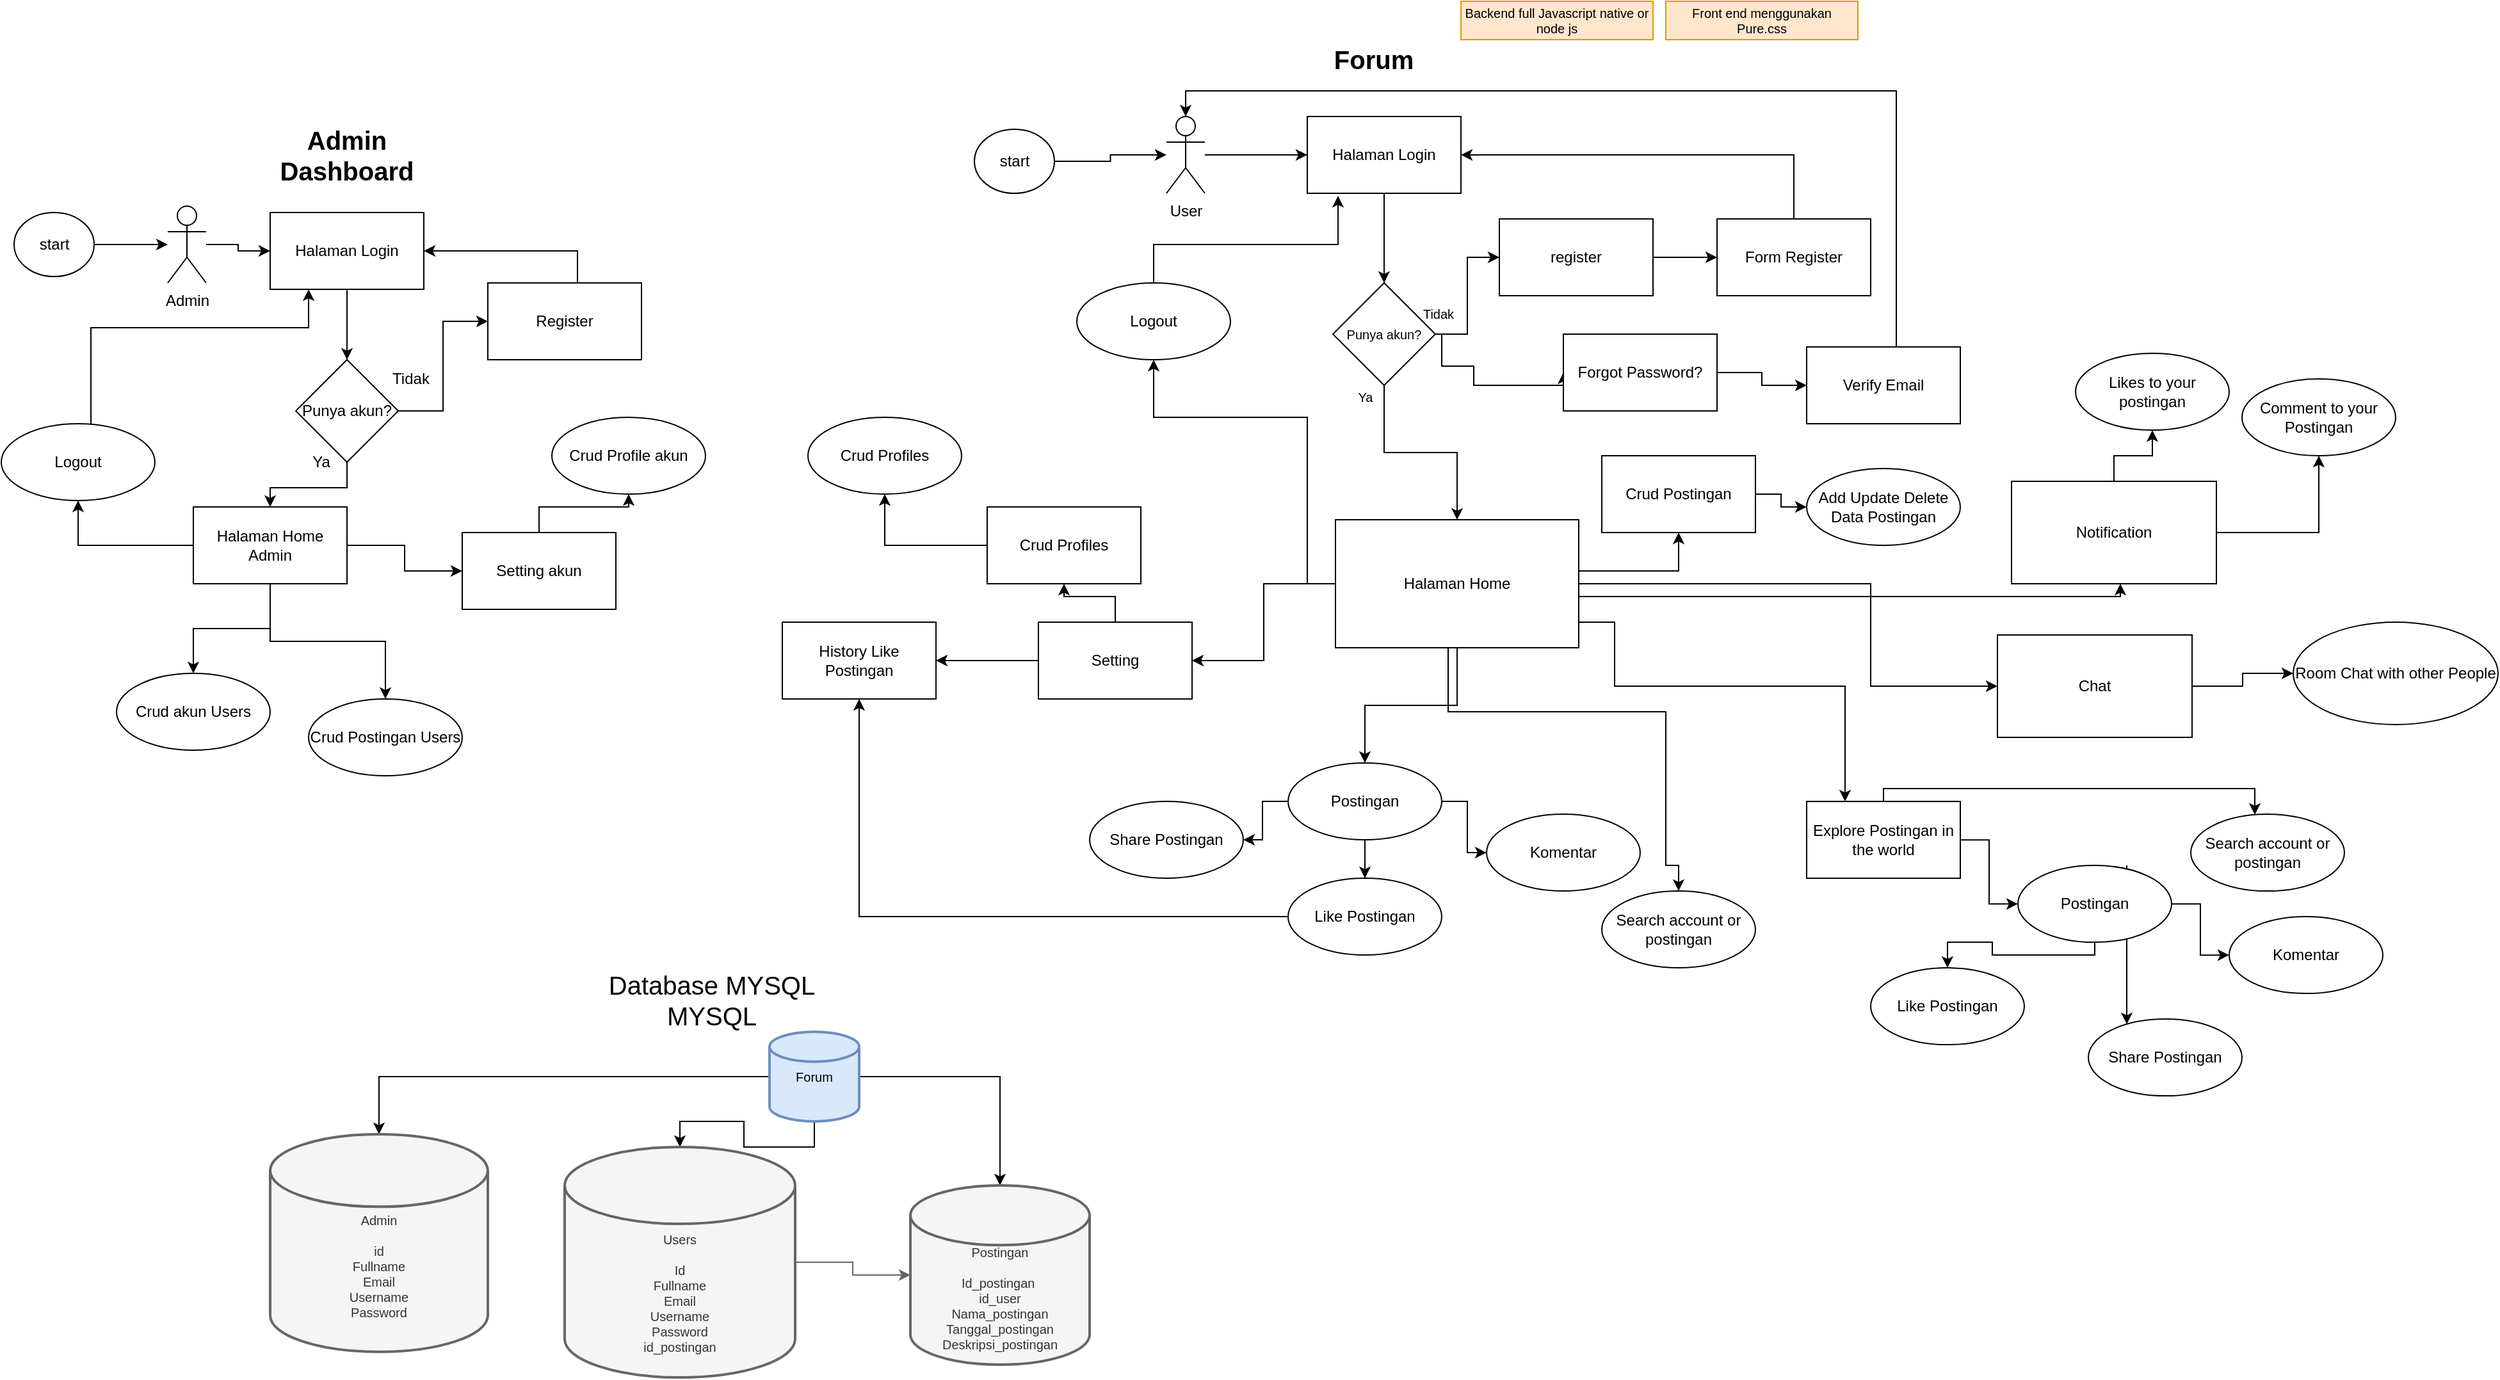 <mxfile version="17.2.1" type="device"><diagram id="Lx6Ns7Wrq6XAyh5hkPL_" name="Page-1"><mxGraphModel dx="2205" dy="1893" grid="1" gridSize="10" guides="1" tooltips="1" connect="1" arrows="1" fold="1" page="1" pageScale="1" pageWidth="850" pageHeight="1100" math="0" shadow="0"><root><mxCell id="0"/><mxCell id="1" parent="0"/><mxCell id="CPK2517Qld6loihnLJQL-9" value="" style="edgeStyle=orthogonalEdgeStyle;rounded=0;orthogonalLoop=1;jettySize=auto;html=1;fontSize=20;" parent="1" source="CPK2517Qld6loihnLJQL-1" target="CPK2517Qld6loihnLJQL-8" edge="1"><mxGeometry relative="1" as="geometry"/></mxCell><mxCell id="CPK2517Qld6loihnLJQL-1" value="Halaman Login " style="rounded=0;whiteSpace=wrap;html=1;" parent="1" vertex="1"><mxGeometry x="300" y="5" width="120" height="60" as="geometry"/></mxCell><mxCell id="CPK2517Qld6loihnLJQL-2" value="&lt;div style=&quot;font-size: 20px&quot;&gt;&lt;b&gt;&lt;font style=&quot;font-size: 20px&quot;&gt;Forum&lt;br&gt;&lt;/font&gt;&lt;/b&gt;&lt;/div&gt;" style="text;html=1;strokeColor=none;fillColor=none;align=center;verticalAlign=middle;whiteSpace=wrap;rounded=0;strokeWidth=10;" parent="1" vertex="1"><mxGeometry x="322" y="-55" width="60" height="30" as="geometry"/></mxCell><mxCell id="CPK2517Qld6loihnLJQL-7" value="" style="edgeStyle=orthogonalEdgeStyle;rounded=0;orthogonalLoop=1;jettySize=auto;html=1;fontSize=20;" parent="1" source="CPK2517Qld6loihnLJQL-4" target="CPK2517Qld6loihnLJQL-1" edge="1"><mxGeometry relative="1" as="geometry"/></mxCell><mxCell id="CPK2517Qld6loihnLJQL-4" value="&lt;div&gt;User&lt;/div&gt;" style="shape=umlActor;verticalLabelPosition=bottom;verticalAlign=top;html=1;outlineConnect=0;" parent="1" vertex="1"><mxGeometry x="190" y="5" width="30" height="60" as="geometry"/></mxCell><mxCell id="CPK2517Qld6loihnLJQL-6" value="" style="edgeStyle=orthogonalEdgeStyle;rounded=0;orthogonalLoop=1;jettySize=auto;html=1;fontSize=20;" parent="1" source="CPK2517Qld6loihnLJQL-5" target="CPK2517Qld6loihnLJQL-4" edge="1"><mxGeometry relative="1" as="geometry"/></mxCell><mxCell id="CPK2517Qld6loihnLJQL-5" value="start" style="ellipse;whiteSpace=wrap;html=1;" parent="1" vertex="1"><mxGeometry x="40" y="15" width="62.5" height="50" as="geometry"/></mxCell><mxCell id="CPK2517Qld6loihnLJQL-11" value="" style="edgeStyle=orthogonalEdgeStyle;rounded=0;orthogonalLoop=1;jettySize=auto;html=1;fontSize=20;" parent="1" source="CPK2517Qld6loihnLJQL-8" target="CPK2517Qld6loihnLJQL-10" edge="1"><mxGeometry relative="1" as="geometry"/></mxCell><mxCell id="CPK2517Qld6loihnLJQL-13" value="" style="edgeStyle=orthogonalEdgeStyle;rounded=0;orthogonalLoop=1;jettySize=auto;html=1;fontSize=20;" parent="1" source="CPK2517Qld6loihnLJQL-8" target="CPK2517Qld6loihnLJQL-12" edge="1"><mxGeometry relative="1" as="geometry"/></mxCell><mxCell id="CPK2517Qld6loihnLJQL-8" value="&lt;font style=&quot;font-size: 10px&quot;&gt;Punya akun?&lt;/font&gt;" style="rhombus;whiteSpace=wrap;html=1;rounded=0;" parent="1" vertex="1"><mxGeometry x="320" y="135" width="80" height="80" as="geometry"/></mxCell><mxCell id="CPK2517Qld6loihnLJQL-21" value="" style="edgeStyle=orthogonalEdgeStyle;rounded=0;orthogonalLoop=1;jettySize=auto;html=1;fontSize=10;" parent="1" source="CPK2517Qld6loihnLJQL-10" target="CPK2517Qld6loihnLJQL-20" edge="1"><mxGeometry relative="1" as="geometry"/></mxCell><mxCell id="CPK2517Qld6loihnLJQL-10" value="register" style="whiteSpace=wrap;html=1;rounded=0;" parent="1" vertex="1"><mxGeometry x="450" y="85" width="120" height="60" as="geometry"/></mxCell><mxCell id="CPK2517Qld6loihnLJQL-27" value="" style="edgeStyle=orthogonalEdgeStyle;rounded=0;orthogonalLoop=1;jettySize=auto;html=1;fontSize=10;" parent="1" source="CPK2517Qld6loihnLJQL-12" target="CPK2517Qld6loihnLJQL-26" edge="1"><mxGeometry relative="1" as="geometry"><Array as="points"><mxPoint x="590" y="360"/></Array></mxGeometry></mxCell><mxCell id="CPK2517Qld6loihnLJQL-31" value="" style="edgeStyle=orthogonalEdgeStyle;rounded=0;orthogonalLoop=1;jettySize=auto;html=1;fontSize=10;" parent="1" source="CPK2517Qld6loihnLJQL-12" target="CPK2517Qld6loihnLJQL-30" edge="1"><mxGeometry relative="1" as="geometry"/></mxCell><mxCell id="CPK2517Qld6loihnLJQL-47" style="edgeStyle=orthogonalEdgeStyle;rounded=0;orthogonalLoop=1;jettySize=auto;html=1;exitX=0;exitY=0.5;exitDx=0;exitDy=0;fontSize=10;" parent="1" source="CPK2517Qld6loihnLJQL-12" target="CPK2517Qld6loihnLJQL-45" edge="1"><mxGeometry relative="1" as="geometry"><Array as="points"><mxPoint x="300" y="370"/><mxPoint x="300" y="240"/><mxPoint x="180" y="240"/></Array></mxGeometry></mxCell><mxCell id="CPK2517Qld6loihnLJQL-54" value="" style="edgeStyle=orthogonalEdgeStyle;rounded=0;orthogonalLoop=1;jettySize=auto;html=1;fontSize=10;" parent="1" source="CPK2517Qld6loihnLJQL-12" target="CPK2517Qld6loihnLJQL-53" edge="1"><mxGeometry relative="1" as="geometry"/></mxCell><mxCell id="CPK2517Qld6loihnLJQL-57" value="" style="edgeStyle=orthogonalEdgeStyle;rounded=0;orthogonalLoop=1;jettySize=auto;html=1;fontSize=10;" parent="1" source="CPK2517Qld6loihnLJQL-12" target="CPK2517Qld6loihnLJQL-56" edge="1"><mxGeometry relative="1" as="geometry"><Array as="points"><mxPoint x="410" y="470"/><mxPoint x="580" y="470"/><mxPoint x="580" y="590"/></Array></mxGeometry></mxCell><mxCell id="md5XHwEM2Hf8hT3h17Lo-2" value="" style="edgeStyle=orthogonalEdgeStyle;rounded=0;orthogonalLoop=1;jettySize=auto;html=1;" edge="1" parent="1" source="CPK2517Qld6loihnLJQL-12" target="md5XHwEM2Hf8hT3h17Lo-1"><mxGeometry relative="1" as="geometry"><Array as="points"><mxPoint x="540" y="400"/><mxPoint x="540" y="450"/><mxPoint x="720" y="450"/></Array></mxGeometry></mxCell><mxCell id="md5XHwEM2Hf8hT3h17Lo-16" value="" style="edgeStyle=orthogonalEdgeStyle;rounded=0;orthogonalLoop=1;jettySize=auto;html=1;" edge="1" parent="1" source="CPK2517Qld6loihnLJQL-12" target="md5XHwEM2Hf8hT3h17Lo-15"><mxGeometry relative="1" as="geometry"><Array as="points"><mxPoint x="935" y="380"/></Array></mxGeometry></mxCell><mxCell id="md5XHwEM2Hf8hT3h17Lo-22" value="" style="edgeStyle=orthogonalEdgeStyle;rounded=0;orthogonalLoop=1;jettySize=auto;html=1;" edge="1" parent="1" source="CPK2517Qld6loihnLJQL-12" target="md5XHwEM2Hf8hT3h17Lo-21"><mxGeometry relative="1" as="geometry"><Array as="points"><mxPoint x="740" y="370"/><mxPoint x="740" y="450"/></Array></mxGeometry></mxCell><mxCell id="CPK2517Qld6loihnLJQL-12" value="Halaman Home" style="whiteSpace=wrap;html=1;rounded=0;" parent="1" vertex="1"><mxGeometry x="322" y="320" width="190" height="100" as="geometry"/></mxCell><mxCell id="CPK2517Qld6loihnLJQL-14" value="&lt;font style=&quot;font-size: 10px&quot;&gt;Ya&lt;/font&gt;" style="text;html=1;align=center;verticalAlign=middle;resizable=0;points=[];autosize=1;strokeColor=none;fillColor=none;fontSize=20;" parent="1" vertex="1"><mxGeometry x="330" y="205" width="30" height="30" as="geometry"/></mxCell><mxCell id="CPK2517Qld6loihnLJQL-19" style="edgeStyle=orthogonalEdgeStyle;rounded=0;orthogonalLoop=1;jettySize=auto;html=1;entryX=0;entryY=0.5;entryDx=0;entryDy=0;fontSize=10;exitX=1;exitY=0.5;exitDx=0;exitDy=0;" parent="1" source="CPK2517Qld6loihnLJQL-8" target="CPK2517Qld6loihnLJQL-17" edge="1"><mxGeometry relative="1" as="geometry"><Array as="points"><mxPoint x="405" y="175"/><mxPoint x="405" y="200"/><mxPoint x="430" y="200"/><mxPoint x="430" y="215"/><mxPoint x="500" y="215"/></Array></mxGeometry></mxCell><mxCell id="CPK2517Qld6loihnLJQL-15" value="&lt;font style=&quot;font-size: 10px&quot;&gt;Tidak&lt;/font&gt;" style="text;html=1;align=center;verticalAlign=middle;resizable=0;points=[];autosize=1;strokeColor=none;fillColor=none;fontSize=20;" parent="1" vertex="1"><mxGeometry x="382" y="140" width="40" height="30" as="geometry"/></mxCell><mxCell id="CPK2517Qld6loihnLJQL-24" value="" style="edgeStyle=orthogonalEdgeStyle;rounded=0;orthogonalLoop=1;jettySize=auto;html=1;fontSize=10;" parent="1" source="CPK2517Qld6loihnLJQL-17" target="CPK2517Qld6loihnLJQL-23" edge="1"><mxGeometry relative="1" as="geometry"/></mxCell><mxCell id="CPK2517Qld6loihnLJQL-17" value="Forgot Password?" style="whiteSpace=wrap;html=1;rounded=0;" parent="1" vertex="1"><mxGeometry x="500" y="175" width="120" height="60" as="geometry"/></mxCell><mxCell id="CPK2517Qld6loihnLJQL-22" style="edgeStyle=orthogonalEdgeStyle;rounded=0;orthogonalLoop=1;jettySize=auto;html=1;entryX=1;entryY=0.5;entryDx=0;entryDy=0;fontSize=10;" parent="1" source="CPK2517Qld6loihnLJQL-20" target="CPK2517Qld6loihnLJQL-1" edge="1"><mxGeometry relative="1" as="geometry"><Array as="points"><mxPoint x="680" y="35"/></Array></mxGeometry></mxCell><mxCell id="CPK2517Qld6loihnLJQL-20" value="Form Register" style="whiteSpace=wrap;html=1;rounded=0;" parent="1" vertex="1"><mxGeometry x="620" y="85" width="120" height="60" as="geometry"/></mxCell><mxCell id="CPK2517Qld6loihnLJQL-25" style="edgeStyle=orthogonalEdgeStyle;rounded=0;orthogonalLoop=1;jettySize=auto;html=1;fontSize=10;exitX=0.5;exitY=0;exitDx=0;exitDy=0;" parent="1" source="CPK2517Qld6loihnLJQL-23" target="CPK2517Qld6loihnLJQL-4" edge="1"><mxGeometry relative="1" as="geometry"><mxPoint x="510" y="25" as="targetPoint"/><Array as="points"><mxPoint x="760" y="185"/><mxPoint x="760" y="-15"/><mxPoint x="205" y="-15"/></Array></mxGeometry></mxCell><mxCell id="CPK2517Qld6loihnLJQL-23" value="Verify Email" style="whiteSpace=wrap;html=1;rounded=0;" parent="1" vertex="1"><mxGeometry x="690" y="185" width="120" height="60" as="geometry"/></mxCell><mxCell id="CPK2517Qld6loihnLJQL-29" value="" style="edgeStyle=orthogonalEdgeStyle;rounded=0;orthogonalLoop=1;jettySize=auto;html=1;fontSize=10;" parent="1" source="CPK2517Qld6loihnLJQL-26" target="CPK2517Qld6loihnLJQL-28" edge="1"><mxGeometry relative="1" as="geometry"/></mxCell><mxCell id="CPK2517Qld6loihnLJQL-26" value="Crud Postingan" style="whiteSpace=wrap;html=1;rounded=0;" parent="1" vertex="1"><mxGeometry x="530" y="270" width="120" height="60" as="geometry"/></mxCell><mxCell id="CPK2517Qld6loihnLJQL-28" value="Add Update Delete Data Postingan" style="ellipse;whiteSpace=wrap;html=1;rounded=0;" parent="1" vertex="1"><mxGeometry x="690" y="280" width="120" height="60" as="geometry"/></mxCell><mxCell id="CPK2517Qld6loihnLJQL-35" value="" style="edgeStyle=orthogonalEdgeStyle;rounded=0;orthogonalLoop=1;jettySize=auto;html=1;fontSize=10;" parent="1" source="CPK2517Qld6loihnLJQL-30" target="CPK2517Qld6loihnLJQL-34" edge="1"><mxGeometry relative="1" as="geometry"/></mxCell><mxCell id="CPK2517Qld6loihnLJQL-37" value="" style="edgeStyle=orthogonalEdgeStyle;rounded=0;orthogonalLoop=1;jettySize=auto;html=1;fontSize=10;" parent="1" source="CPK2517Qld6loihnLJQL-30" target="CPK2517Qld6loihnLJQL-36" edge="1"><mxGeometry relative="1" as="geometry"/></mxCell><mxCell id="CPK2517Qld6loihnLJQL-39" value="" style="edgeStyle=orthogonalEdgeStyle;rounded=0;orthogonalLoop=1;jettySize=auto;html=1;fontSize=10;" parent="1" source="CPK2517Qld6loihnLJQL-30" target="CPK2517Qld6loihnLJQL-38" edge="1"><mxGeometry relative="1" as="geometry"/></mxCell><mxCell id="CPK2517Qld6loihnLJQL-30" value="Postingan" style="ellipse;whiteSpace=wrap;html=1;rounded=0;" parent="1" vertex="1"><mxGeometry x="285" y="510" width="120" height="60" as="geometry"/></mxCell><mxCell id="CPK2517Qld6loihnLJQL-34" value="Komentar" style="ellipse;whiteSpace=wrap;html=1;rounded=0;" parent="1" vertex="1"><mxGeometry x="440" y="550" width="120" height="60" as="geometry"/></mxCell><mxCell id="CPK2517Qld6loihnLJQL-63" style="edgeStyle=orthogonalEdgeStyle;rounded=0;orthogonalLoop=1;jettySize=auto;html=1;entryX=0.5;entryY=1;entryDx=0;entryDy=0;fontSize=10;" parent="1" source="CPK2517Qld6loihnLJQL-36" target="CPK2517Qld6loihnLJQL-61" edge="1"><mxGeometry relative="1" as="geometry"/></mxCell><mxCell id="CPK2517Qld6loihnLJQL-36" value="Like Postingan" style="ellipse;whiteSpace=wrap;html=1;rounded=0;" parent="1" vertex="1"><mxGeometry x="285" y="600" width="120" height="60" as="geometry"/></mxCell><mxCell id="CPK2517Qld6loihnLJQL-38" value="Share Postingan" style="ellipse;whiteSpace=wrap;html=1;rounded=0;" parent="1" vertex="1"><mxGeometry x="130" y="540" width="120" height="60" as="geometry"/></mxCell><mxCell id="CPK2517Qld6loihnLJQL-52" value="" style="edgeStyle=orthogonalEdgeStyle;rounded=0;orthogonalLoop=1;jettySize=auto;html=1;fontSize=10;" parent="1" source="CPK2517Qld6loihnLJQL-43" target="CPK2517Qld6loihnLJQL-51" edge="1"><mxGeometry relative="1" as="geometry"/></mxCell><mxCell id="CPK2517Qld6loihnLJQL-43" value="Crud Profiles" style="whiteSpace=wrap;html=1;rounded=0;" parent="1" vertex="1"><mxGeometry x="50" y="310" width="120" height="60" as="geometry"/></mxCell><mxCell id="CPK2517Qld6loihnLJQL-50" style="edgeStyle=orthogonalEdgeStyle;rounded=0;orthogonalLoop=1;jettySize=auto;html=1;entryX=0.2;entryY=1.033;entryDx=0;entryDy=0;entryPerimeter=0;fontSize=10;" parent="1" source="CPK2517Qld6loihnLJQL-45" target="CPK2517Qld6loihnLJQL-1" edge="1"><mxGeometry relative="1" as="geometry"><Array as="points"><mxPoint x="180" y="105"/><mxPoint x="324" y="105"/></Array></mxGeometry></mxCell><mxCell id="CPK2517Qld6loihnLJQL-45" value="Logout" style="ellipse;whiteSpace=wrap;html=1;rounded=0;" parent="1" vertex="1"><mxGeometry x="120" y="135" width="120" height="60" as="geometry"/></mxCell><mxCell id="CPK2517Qld6loihnLJQL-51" value="Crud Profiles" style="ellipse;whiteSpace=wrap;html=1;rounded=0;" parent="1" vertex="1"><mxGeometry x="-90" y="240" width="120" height="60" as="geometry"/></mxCell><mxCell id="CPK2517Qld6loihnLJQL-55" style="edgeStyle=orthogonalEdgeStyle;rounded=0;orthogonalLoop=1;jettySize=auto;html=1;fontSize=10;" parent="1" source="CPK2517Qld6loihnLJQL-53" target="CPK2517Qld6loihnLJQL-43" edge="1"><mxGeometry relative="1" as="geometry"/></mxCell><mxCell id="CPK2517Qld6loihnLJQL-62" value="" style="edgeStyle=orthogonalEdgeStyle;rounded=0;orthogonalLoop=1;jettySize=auto;html=1;fontSize=10;" parent="1" source="CPK2517Qld6loihnLJQL-53" target="CPK2517Qld6loihnLJQL-61" edge="1"><mxGeometry relative="1" as="geometry"/></mxCell><mxCell id="CPK2517Qld6loihnLJQL-53" value="Setting" style="whiteSpace=wrap;html=1;rounded=0;" parent="1" vertex="1"><mxGeometry x="90" y="400" width="120" height="60" as="geometry"/></mxCell><mxCell id="CPK2517Qld6loihnLJQL-56" value="Search account or postingan" style="ellipse;whiteSpace=wrap;html=1;rounded=0;" parent="1" vertex="1"><mxGeometry x="530" y="610" width="120" height="60" as="geometry"/></mxCell><mxCell id="CPK2517Qld6loihnLJQL-58" value="Backend full Javascript native or node js " style="text;html=1;strokeColor=#d79b00;fillColor=#ffe6cc;align=center;verticalAlign=middle;whiteSpace=wrap;rounded=0;fontSize=10;" parent="1" vertex="1"><mxGeometry x="420" y="-85" width="150" height="30" as="geometry"/></mxCell><mxCell id="CPK2517Qld6loihnLJQL-61" value="History Like Postingan" style="whiteSpace=wrap;html=1;rounded=0;" parent="1" vertex="1"><mxGeometry x="-110" y="400" width="120" height="60" as="geometry"/></mxCell><mxCell id="CPK2517Qld6loihnLJQL-87" value="" style="edgeStyle=orthogonalEdgeStyle;rounded=0;orthogonalLoop=1;jettySize=auto;html=1;fontSize=20;" parent="1" source="CPK2517Qld6loihnLJQL-64" target="CPK2517Qld6loihnLJQL-86" edge="1"><mxGeometry relative="1" as="geometry"/></mxCell><mxCell id="CPK2517Qld6loihnLJQL-89" value="" style="edgeStyle=orthogonalEdgeStyle;rounded=0;orthogonalLoop=1;jettySize=auto;html=1;fontSize=20;" parent="1" source="CPK2517Qld6loihnLJQL-64" target="CPK2517Qld6loihnLJQL-88" edge="1"><mxGeometry relative="1" as="geometry"/></mxCell><mxCell id="CPK2517Qld6loihnLJQL-92" value="" style="edgeStyle=orthogonalEdgeStyle;rounded=0;orthogonalLoop=1;jettySize=auto;html=1;fontSize=20;" parent="1" source="CPK2517Qld6loihnLJQL-64" target="CPK2517Qld6loihnLJQL-91" edge="1"><mxGeometry relative="1" as="geometry"/></mxCell><mxCell id="CPK2517Qld6loihnLJQL-64" value="Forum" style="strokeWidth=2;html=1;shape=mxgraph.flowchart.database;whiteSpace=wrap;fontSize=10;fillColor=#dae8fc;strokeColor=#6c8ebf;" parent="1" vertex="1"><mxGeometry x="-120" y="720" width="70" height="70" as="geometry"/></mxCell><mxCell id="CPK2517Qld6loihnLJQL-65" value="&lt;font style=&quot;font-size: 20px&quot;&gt;Database MYSQL MYSQL&lt;br&gt;&lt;/font&gt;" style="text;html=1;strokeColor=none;fillColor=none;align=center;verticalAlign=middle;whiteSpace=wrap;rounded=0;fontSize=10;" parent="1" vertex="1"><mxGeometry x="-260" y="680" width="190" height="30" as="geometry"/></mxCell><mxCell id="CPK2517Qld6loihnLJQL-90" value="" style="edgeStyle=orthogonalEdgeStyle;rounded=0;orthogonalLoop=1;jettySize=auto;html=1;fontSize=20;fillColor=#f5f5f5;strokeColor=#666666;" parent="1" source="CPK2517Qld6loihnLJQL-86" target="CPK2517Qld6loihnLJQL-88" edge="1"><mxGeometry relative="1" as="geometry"/></mxCell><mxCell id="CPK2517Qld6loihnLJQL-86" value="&lt;div&gt;&lt;br&gt;&lt;/div&gt;&lt;div&gt;&lt;br&gt;&lt;/div&gt;&lt;div&gt;&lt;br&gt;&lt;/div&gt;&lt;div&gt;&lt;br&gt;&lt;/div&gt;&lt;div&gt;Users&lt;/div&gt;&lt;div&gt;&lt;br&gt;&lt;/div&gt;&lt;div&gt;Id&lt;/div&gt;&lt;div&gt;Fullname&lt;/div&gt;&lt;div&gt;Email &lt;br&gt;&lt;/div&gt;&lt;div&gt;Username &lt;br&gt;&lt;/div&gt;&lt;div&gt;Password &lt;br&gt;&lt;/div&gt;&lt;div&gt;id_postingan&lt;br&gt;&lt;/div&gt;" style="strokeWidth=2;html=1;shape=mxgraph.flowchart.database;whiteSpace=wrap;fontSize=10;fillColor=#f5f5f5;fontColor=#333333;strokeColor=#666666;" parent="1" vertex="1"><mxGeometry x="-280" y="810" width="180" height="180" as="geometry"/></mxCell><mxCell id="CPK2517Qld6loihnLJQL-88" value="&lt;div&gt;&lt;br&gt;&lt;/div&gt;&lt;div&gt;&lt;br&gt;&lt;/div&gt;&lt;div&gt;&lt;br&gt;&lt;/div&gt;&lt;div&gt;Postingan&lt;/div&gt;&lt;div&gt;&lt;br&gt;&lt;/div&gt;&lt;div&gt;Id_postingan&amp;nbsp;&lt;/div&gt;&lt;div&gt;id_user &lt;br&gt;&lt;/div&gt;&lt;div&gt;Nama_postingan &lt;br&gt;&lt;/div&gt;&lt;div&gt;Tanggal_postingan &lt;br&gt;&lt;/div&gt;&lt;div&gt;Deskripsi_postingan&lt;/div&gt;" style="strokeWidth=2;html=1;shape=mxgraph.flowchart.database;whiteSpace=wrap;fontSize=10;fillColor=#f5f5f5;fontColor=#333333;strokeColor=#666666;" parent="1" vertex="1"><mxGeometry x="-10" y="840" width="140" height="140" as="geometry"/></mxCell><mxCell id="CPK2517Qld6loihnLJQL-91" value="&lt;div&gt;&lt;br&gt;&lt;/div&gt;&lt;div&gt;&lt;br&gt;&lt;/div&gt;&lt;div&gt;&lt;br&gt;&lt;/div&gt;&lt;div&gt;Admin&lt;/div&gt;&lt;div&gt;&lt;br&gt;&lt;/div&gt;&lt;div&gt;id&lt;br&gt;&lt;/div&gt;&lt;div&gt;Fullname&lt;/div&gt;&lt;div&gt;Email &lt;br&gt;&lt;/div&gt;&lt;div&gt;Username&lt;/div&gt;&lt;div&gt;Password &lt;br&gt;&lt;/div&gt;" style="strokeWidth=2;html=1;shape=mxgraph.flowchart.database;whiteSpace=wrap;fontSize=10;fillColor=#f5f5f5;fontColor=#333333;strokeColor=#666666;" parent="1" vertex="1"><mxGeometry x="-510" y="800" width="170" height="170" as="geometry"/></mxCell><mxCell id="BusIjGdn12N94sq7UyMJ-12" value="Front end menggunakan Pure.css " style="text;html=1;strokeColor=#d79b00;fillColor=#ffe6cc;align=center;verticalAlign=middle;whiteSpace=wrap;rounded=0;fontSize=10;" parent="1" vertex="1"><mxGeometry x="580" y="-85" width="150" height="30" as="geometry"/></mxCell><mxCell id="BusIjGdn12N94sq7UyMJ-22" value="" style="edgeStyle=orthogonalEdgeStyle;rounded=0;orthogonalLoop=1;jettySize=auto;html=1;" parent="1" source="BusIjGdn12N94sq7UyMJ-13" target="BusIjGdn12N94sq7UyMJ-19" edge="1"><mxGeometry relative="1" as="geometry"/></mxCell><mxCell id="BusIjGdn12N94sq7UyMJ-13" value="start" style="ellipse;whiteSpace=wrap;html=1;" parent="1" vertex="1"><mxGeometry x="-710" y="80" width="62.5" height="50" as="geometry"/></mxCell><mxCell id="BusIjGdn12N94sq7UyMJ-14" value="&lt;div style=&quot;font-size: 20px&quot;&gt;&lt;b&gt;&lt;font style=&quot;font-size: 20px&quot;&gt;Admin Dashboard&lt;br&gt;&lt;/font&gt;&lt;/b&gt;&lt;/div&gt;" style="text;html=1;strokeColor=none;fillColor=none;align=center;verticalAlign=middle;whiteSpace=wrap;rounded=0;strokeWidth=10;" parent="1" vertex="1"><mxGeometry x="-520" y="20" width="140" height="30" as="geometry"/></mxCell><mxCell id="BusIjGdn12N94sq7UyMJ-24" value="" style="edgeStyle=orthogonalEdgeStyle;rounded=0;orthogonalLoop=1;jettySize=auto;html=1;" parent="1" source="BusIjGdn12N94sq7UyMJ-19" target="BusIjGdn12N94sq7UyMJ-23" edge="1"><mxGeometry relative="1" as="geometry"/></mxCell><mxCell id="BusIjGdn12N94sq7UyMJ-19" value="Admin" style="shape=umlActor;verticalLabelPosition=bottom;verticalAlign=top;html=1;outlineConnect=0;" parent="1" vertex="1"><mxGeometry x="-590" y="75" width="30" height="60" as="geometry"/></mxCell><mxCell id="BusIjGdn12N94sq7UyMJ-28" value="" style="edgeStyle=orthogonalEdgeStyle;rounded=0;orthogonalLoop=1;jettySize=auto;html=1;" parent="1" source="BusIjGdn12N94sq7UyMJ-23" target="BusIjGdn12N94sq7UyMJ-27" edge="1"><mxGeometry relative="1" as="geometry"/></mxCell><mxCell id="BusIjGdn12N94sq7UyMJ-23" value="Halaman Login" style="whiteSpace=wrap;html=1;verticalAlign=middle;" parent="1" vertex="1"><mxGeometry x="-510" y="80" width="120" height="60" as="geometry"/></mxCell><mxCell id="BusIjGdn12N94sq7UyMJ-30" value="" style="edgeStyle=orthogonalEdgeStyle;rounded=0;orthogonalLoop=1;jettySize=auto;html=1;" parent="1" source="BusIjGdn12N94sq7UyMJ-27" target="BusIjGdn12N94sq7UyMJ-29" edge="1"><mxGeometry relative="1" as="geometry"/></mxCell><mxCell id="BusIjGdn12N94sq7UyMJ-34" value="" style="edgeStyle=orthogonalEdgeStyle;rounded=0;orthogonalLoop=1;jettySize=auto;html=1;" parent="1" source="BusIjGdn12N94sq7UyMJ-27" target="BusIjGdn12N94sq7UyMJ-33" edge="1"><mxGeometry relative="1" as="geometry"/></mxCell><mxCell id="BusIjGdn12N94sq7UyMJ-27" value="Punya akun? " style="rhombus;whiteSpace=wrap;html=1;" parent="1" vertex="1"><mxGeometry x="-490" y="195" width="80" height="80" as="geometry"/></mxCell><mxCell id="BusIjGdn12N94sq7UyMJ-31" style="edgeStyle=orthogonalEdgeStyle;rounded=0;orthogonalLoop=1;jettySize=auto;html=1;entryX=1;entryY=0.5;entryDx=0;entryDy=0;" parent="1" source="BusIjGdn12N94sq7UyMJ-29" target="BusIjGdn12N94sq7UyMJ-23" edge="1"><mxGeometry relative="1" as="geometry"><Array as="points"><mxPoint x="-270" y="110"/></Array></mxGeometry></mxCell><mxCell id="BusIjGdn12N94sq7UyMJ-29" value="Register" style="whiteSpace=wrap;html=1;" parent="1" vertex="1"><mxGeometry x="-340" y="135" width="120" height="60" as="geometry"/></mxCell><mxCell id="BusIjGdn12N94sq7UyMJ-32" value="Tidak" style="text;html=1;strokeColor=none;fillColor=none;align=center;verticalAlign=middle;whiteSpace=wrap;rounded=0;" parent="1" vertex="1"><mxGeometry x="-430" y="195" width="60" height="30" as="geometry"/></mxCell><mxCell id="BusIjGdn12N94sq7UyMJ-37" value="" style="edgeStyle=orthogonalEdgeStyle;rounded=0;orthogonalLoop=1;jettySize=auto;html=1;" parent="1" source="BusIjGdn12N94sq7UyMJ-33" target="BusIjGdn12N94sq7UyMJ-36" edge="1"><mxGeometry relative="1" as="geometry"/></mxCell><mxCell id="BusIjGdn12N94sq7UyMJ-39" value="" style="edgeStyle=orthogonalEdgeStyle;rounded=0;orthogonalLoop=1;jettySize=auto;html=1;" parent="1" source="BusIjGdn12N94sq7UyMJ-33" target="BusIjGdn12N94sq7UyMJ-38" edge="1"><mxGeometry relative="1" as="geometry"/></mxCell><mxCell id="BusIjGdn12N94sq7UyMJ-41" value="" style="edgeStyle=orthogonalEdgeStyle;rounded=0;orthogonalLoop=1;jettySize=auto;html=1;" parent="1" source="BusIjGdn12N94sq7UyMJ-33" target="BusIjGdn12N94sq7UyMJ-40" edge="1"><mxGeometry relative="1" as="geometry"/></mxCell><mxCell id="BusIjGdn12N94sq7UyMJ-44" value="" style="edgeStyle=orthogonalEdgeStyle;rounded=0;orthogonalLoop=1;jettySize=auto;html=1;" parent="1" source="BusIjGdn12N94sq7UyMJ-33" target="BusIjGdn12N94sq7UyMJ-43" edge="1"><mxGeometry relative="1" as="geometry"/></mxCell><mxCell id="BusIjGdn12N94sq7UyMJ-33" value="Halaman Home Admin " style="whiteSpace=wrap;html=1;" parent="1" vertex="1"><mxGeometry x="-570" y="310" width="120" height="60" as="geometry"/></mxCell><mxCell id="BusIjGdn12N94sq7UyMJ-35" value="Ya" style="text;html=1;strokeColor=none;fillColor=none;align=center;verticalAlign=middle;whiteSpace=wrap;rounded=0;" parent="1" vertex="1"><mxGeometry x="-500" y="260" width="60" height="30" as="geometry"/></mxCell><mxCell id="BusIjGdn12N94sq7UyMJ-36" value="Crud Postingan Users " style="ellipse;whiteSpace=wrap;html=1;" parent="1" vertex="1"><mxGeometry x="-480" y="460" width="120" height="60" as="geometry"/></mxCell><mxCell id="BusIjGdn12N94sq7UyMJ-38" value="Crud akun Users" style="ellipse;whiteSpace=wrap;html=1;" parent="1" vertex="1"><mxGeometry x="-630" y="440" width="120" height="60" as="geometry"/></mxCell><mxCell id="BusIjGdn12N94sq7UyMJ-42" style="edgeStyle=orthogonalEdgeStyle;rounded=0;orthogonalLoop=1;jettySize=auto;html=1;" parent="1" source="BusIjGdn12N94sq7UyMJ-40" target="BusIjGdn12N94sq7UyMJ-23" edge="1"><mxGeometry relative="1" as="geometry"><Array as="points"><mxPoint x="-650" y="170"/><mxPoint x="-480" y="170"/></Array></mxGeometry></mxCell><mxCell id="BusIjGdn12N94sq7UyMJ-40" value="Logout " style="ellipse;whiteSpace=wrap;html=1;" parent="1" vertex="1"><mxGeometry x="-720" y="245" width="120" height="60" as="geometry"/></mxCell><mxCell id="BusIjGdn12N94sq7UyMJ-46" value="" style="edgeStyle=orthogonalEdgeStyle;rounded=0;orthogonalLoop=1;jettySize=auto;html=1;" parent="1" source="BusIjGdn12N94sq7UyMJ-43" target="BusIjGdn12N94sq7UyMJ-45" edge="1"><mxGeometry relative="1" as="geometry"/></mxCell><mxCell id="BusIjGdn12N94sq7UyMJ-43" value="Setting akun" style="whiteSpace=wrap;html=1;" parent="1" vertex="1"><mxGeometry x="-360" y="330" width="120" height="60" as="geometry"/></mxCell><mxCell id="BusIjGdn12N94sq7UyMJ-45" value="Crud Profile akun " style="ellipse;whiteSpace=wrap;html=1;" parent="1" vertex="1"><mxGeometry x="-290" y="240" width="120" height="60" as="geometry"/></mxCell><mxCell id="md5XHwEM2Hf8hT3h17Lo-13" style="edgeStyle=orthogonalEdgeStyle;rounded=0;orthogonalLoop=1;jettySize=auto;html=1;" edge="1" parent="1" source="md5XHwEM2Hf8hT3h17Lo-1" target="md5XHwEM2Hf8hT3h17Lo-8"><mxGeometry relative="1" as="geometry"/></mxCell><mxCell id="md5XHwEM2Hf8hT3h17Lo-14" style="edgeStyle=orthogonalEdgeStyle;rounded=0;orthogonalLoop=1;jettySize=auto;html=1;" edge="1" parent="1" source="md5XHwEM2Hf8hT3h17Lo-1" target="md5XHwEM2Hf8hT3h17Lo-12"><mxGeometry relative="1" as="geometry"><Array as="points"><mxPoint x="1040" y="530.06"/></Array></mxGeometry></mxCell><mxCell id="md5XHwEM2Hf8hT3h17Lo-1" value="Explore Postingan in the world" style="whiteSpace=wrap;html=1;rounded=0;" vertex="1" parent="1"><mxGeometry x="690" y="540.06" width="120" height="60" as="geometry"/></mxCell><mxCell id="md5XHwEM2Hf8hT3h17Lo-5" value="" style="edgeStyle=orthogonalEdgeStyle;rounded=0;orthogonalLoop=1;jettySize=auto;html=1;fontSize=10;" edge="1" parent="1" source="md5XHwEM2Hf8hT3h17Lo-8" target="md5XHwEM2Hf8hT3h17Lo-9"><mxGeometry relative="1" as="geometry"/></mxCell><mxCell id="md5XHwEM2Hf8hT3h17Lo-6" value="" style="edgeStyle=orthogonalEdgeStyle;rounded=0;orthogonalLoop=1;jettySize=auto;html=1;fontSize=10;" edge="1" parent="1" source="md5XHwEM2Hf8hT3h17Lo-8" target="md5XHwEM2Hf8hT3h17Lo-10"><mxGeometry relative="1" as="geometry"><Array as="points"><mxPoint x="915" y="660"/><mxPoint x="835" y="660"/><mxPoint x="835" y="650"/><mxPoint x="800" y="650"/></Array></mxGeometry></mxCell><mxCell id="md5XHwEM2Hf8hT3h17Lo-7" value="" style="edgeStyle=orthogonalEdgeStyle;rounded=0;orthogonalLoop=1;jettySize=auto;html=1;fontSize=10;" edge="1" parent="1" source="md5XHwEM2Hf8hT3h17Lo-8" target="md5XHwEM2Hf8hT3h17Lo-11"><mxGeometry relative="1" as="geometry"><Array as="points"><mxPoint x="940" y="590.06"/><mxPoint x="940" y="590.06"/></Array></mxGeometry></mxCell><mxCell id="md5XHwEM2Hf8hT3h17Lo-8" value="Postingan" style="ellipse;whiteSpace=wrap;html=1;rounded=0;" vertex="1" parent="1"><mxGeometry x="855" y="590.06" width="120" height="60" as="geometry"/></mxCell><mxCell id="md5XHwEM2Hf8hT3h17Lo-9" value="Komentar" style="ellipse;whiteSpace=wrap;html=1;rounded=0;" vertex="1" parent="1"><mxGeometry x="1020" y="630.06" width="120" height="60" as="geometry"/></mxCell><mxCell id="md5XHwEM2Hf8hT3h17Lo-10" value="Like Postingan" style="ellipse;whiteSpace=wrap;html=1;rounded=0;" vertex="1" parent="1"><mxGeometry x="740" y="670.06" width="120" height="60" as="geometry"/></mxCell><mxCell id="md5XHwEM2Hf8hT3h17Lo-11" value="Share Postingan" style="ellipse;whiteSpace=wrap;html=1;rounded=0;" vertex="1" parent="1"><mxGeometry x="910" y="710.06" width="120" height="60" as="geometry"/></mxCell><mxCell id="md5XHwEM2Hf8hT3h17Lo-12" value="Search account or postingan" style="ellipse;whiteSpace=wrap;html=1;rounded=0;" vertex="1" parent="1"><mxGeometry x="990" y="550.06" width="120" height="60" as="geometry"/></mxCell><mxCell id="md5XHwEM2Hf8hT3h17Lo-18" value="" style="edgeStyle=orthogonalEdgeStyle;rounded=0;orthogonalLoop=1;jettySize=auto;html=1;" edge="1" parent="1" source="md5XHwEM2Hf8hT3h17Lo-15" target="md5XHwEM2Hf8hT3h17Lo-17"><mxGeometry relative="1" as="geometry"/></mxCell><mxCell id="md5XHwEM2Hf8hT3h17Lo-20" value="" style="edgeStyle=orthogonalEdgeStyle;rounded=0;orthogonalLoop=1;jettySize=auto;html=1;" edge="1" parent="1" source="md5XHwEM2Hf8hT3h17Lo-15" target="md5XHwEM2Hf8hT3h17Lo-19"><mxGeometry relative="1" as="geometry"/></mxCell><mxCell id="md5XHwEM2Hf8hT3h17Lo-15" value="Notification" style="whiteSpace=wrap;html=1;rounded=0;" vertex="1" parent="1"><mxGeometry x="850" y="290" width="160" height="80" as="geometry"/></mxCell><mxCell id="md5XHwEM2Hf8hT3h17Lo-17" value="Likes to your postingan" style="ellipse;whiteSpace=wrap;html=1;rounded=0;" vertex="1" parent="1"><mxGeometry x="900" y="190" width="120" height="60" as="geometry"/></mxCell><mxCell id="md5XHwEM2Hf8hT3h17Lo-19" value="Comment to your Postingan" style="ellipse;whiteSpace=wrap;html=1;rounded=0;" vertex="1" parent="1"><mxGeometry x="1030" y="210" width="120" height="60" as="geometry"/></mxCell><mxCell id="md5XHwEM2Hf8hT3h17Lo-26" value="" style="edgeStyle=orthogonalEdgeStyle;rounded=0;orthogonalLoop=1;jettySize=auto;html=1;" edge="1" parent="1" source="md5XHwEM2Hf8hT3h17Lo-21" target="md5XHwEM2Hf8hT3h17Lo-25"><mxGeometry relative="1" as="geometry"/></mxCell><mxCell id="md5XHwEM2Hf8hT3h17Lo-21" value="Chat " style="whiteSpace=wrap;html=1;rounded=0;" vertex="1" parent="1"><mxGeometry x="839" y="410" width="152" height="80" as="geometry"/></mxCell><mxCell id="md5XHwEM2Hf8hT3h17Lo-25" value="Room Chat with other People" style="ellipse;whiteSpace=wrap;html=1;rounded=0;" vertex="1" parent="1"><mxGeometry x="1070" y="400" width="160" height="80" as="geometry"/></mxCell></root></mxGraphModel></diagram></mxfile>